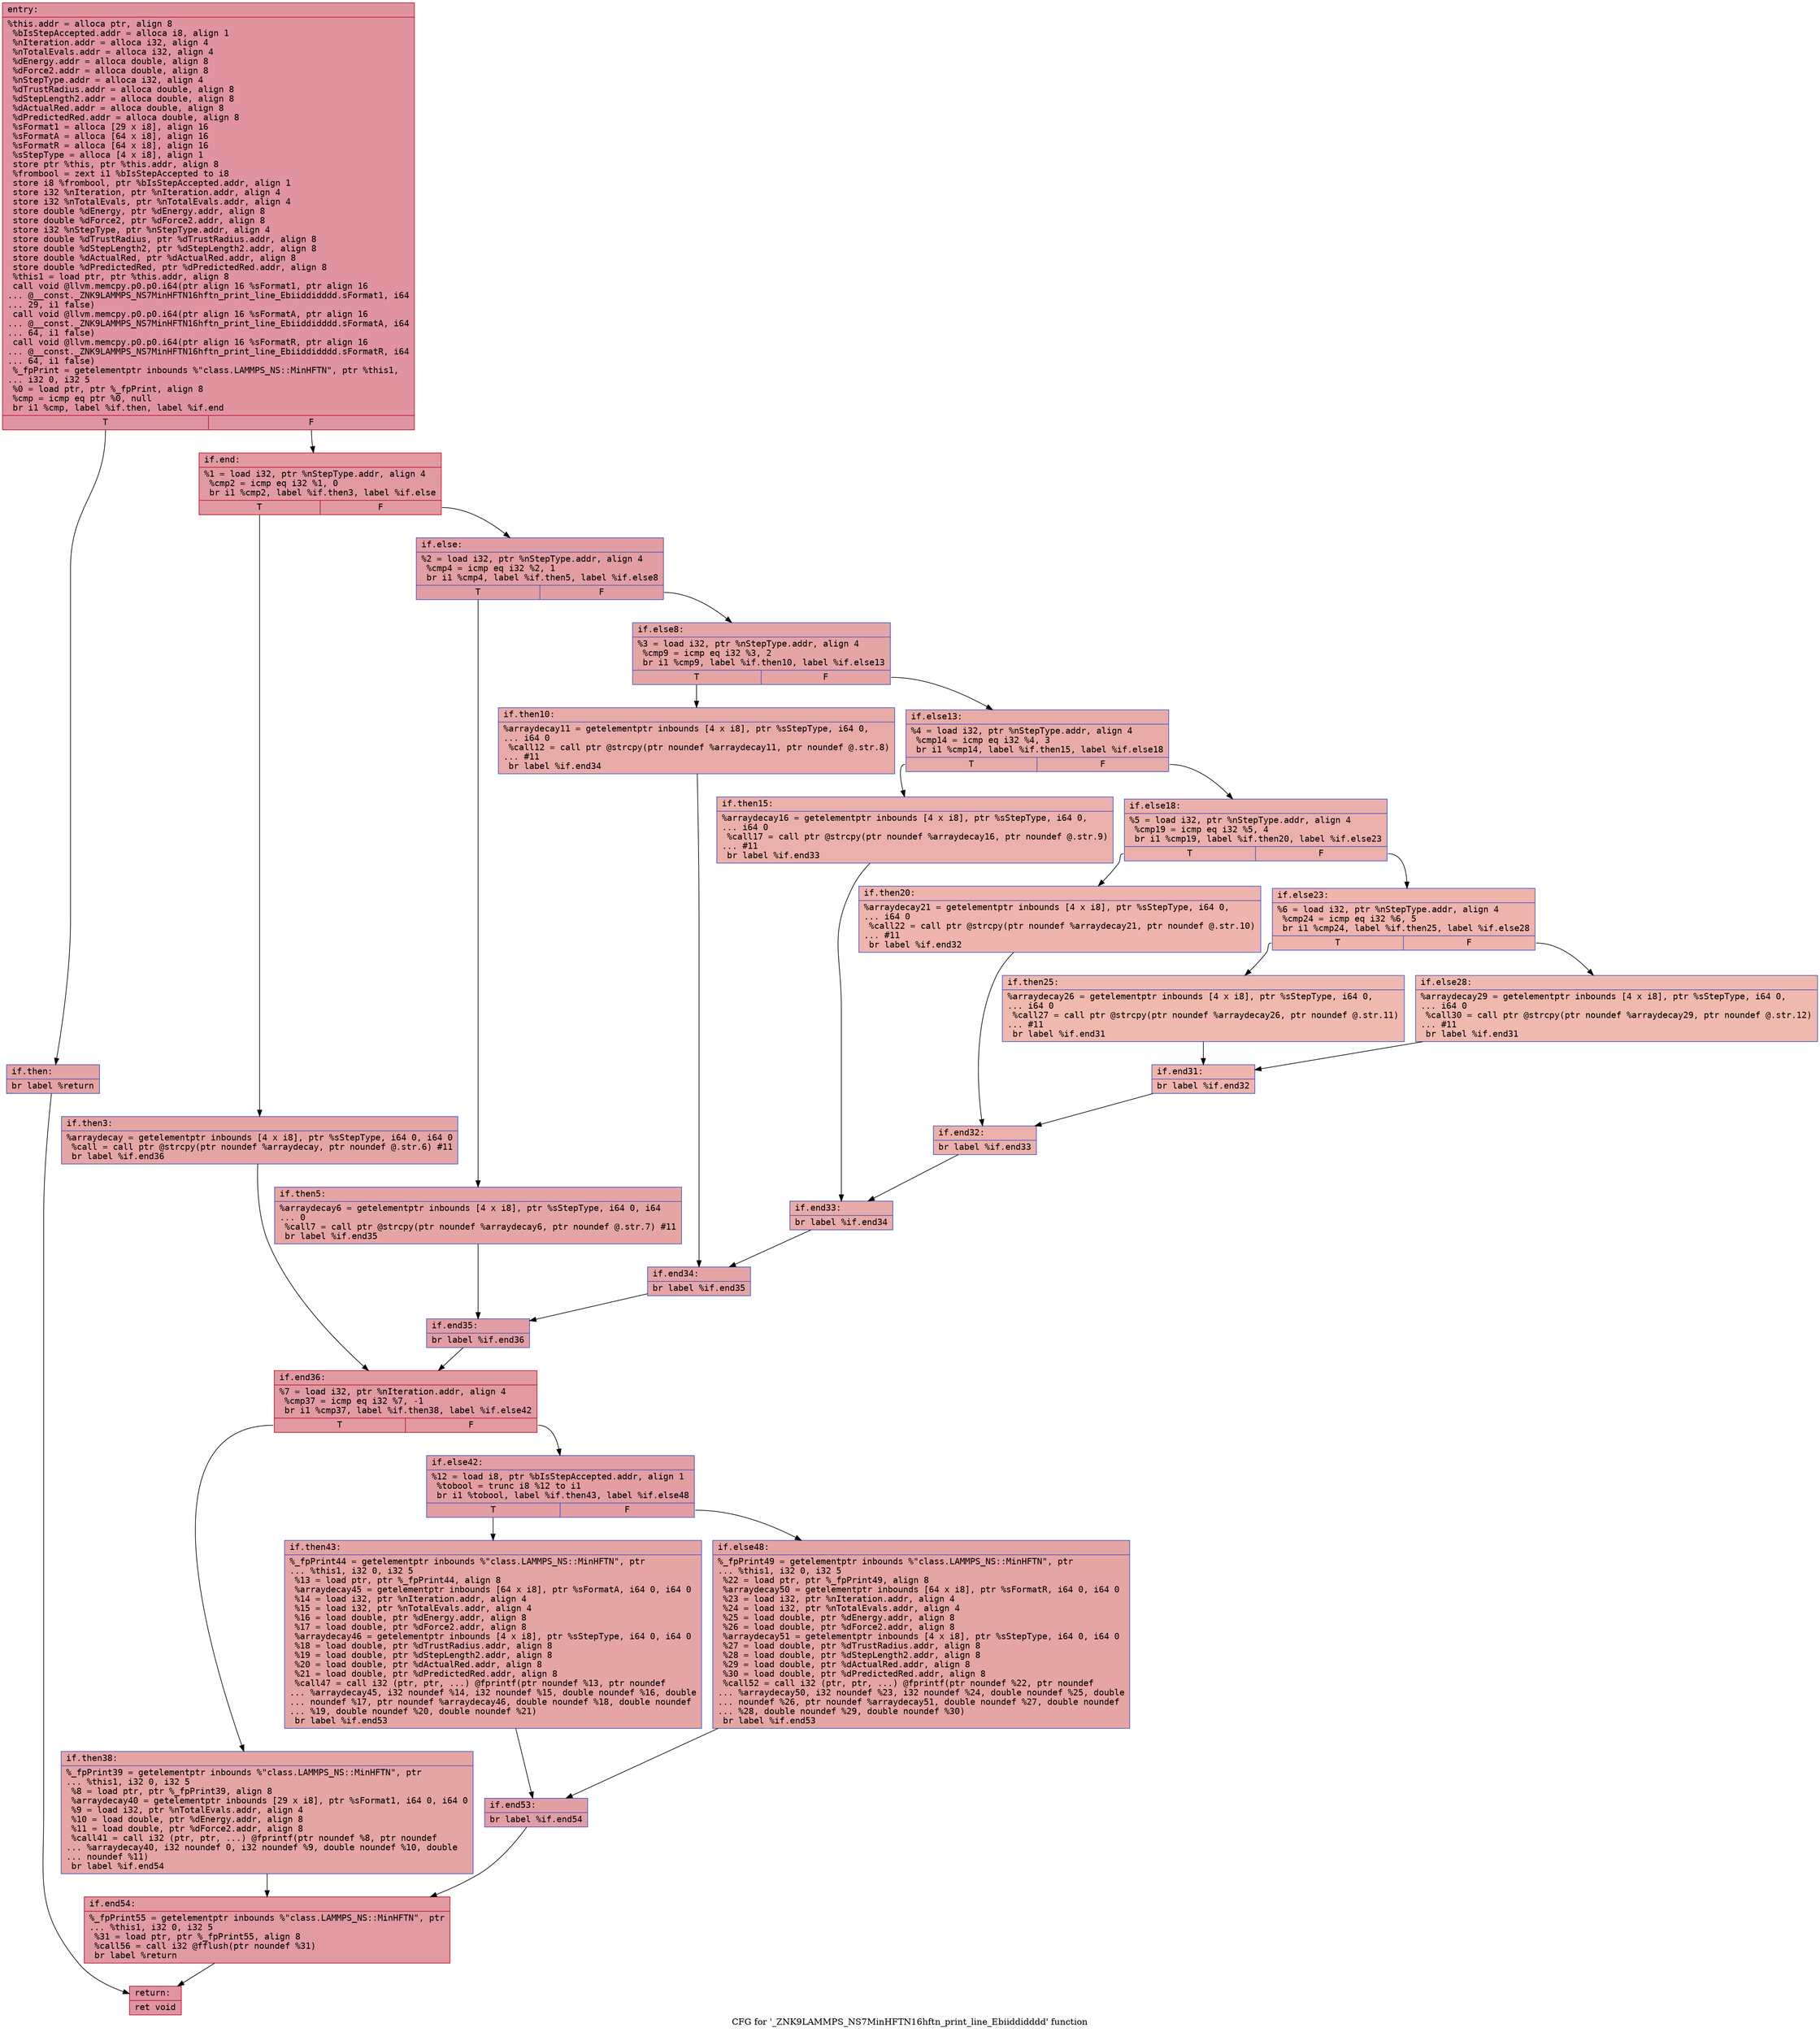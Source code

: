 digraph "CFG for '_ZNK9LAMMPS_NS7MinHFTN16hftn_print_line_Ebiiddidddd' function" {
	label="CFG for '_ZNK9LAMMPS_NS7MinHFTN16hftn_print_line_Ebiiddidddd' function";

	Node0x556e844d9140 [shape=record,color="#b70d28ff", style=filled, fillcolor="#b70d2870" fontname="Courier",label="{entry:\l|  %this.addr = alloca ptr, align 8\l  %bIsStepAccepted.addr = alloca i8, align 1\l  %nIteration.addr = alloca i32, align 4\l  %nTotalEvals.addr = alloca i32, align 4\l  %dEnergy.addr = alloca double, align 8\l  %dForce2.addr = alloca double, align 8\l  %nStepType.addr = alloca i32, align 4\l  %dTrustRadius.addr = alloca double, align 8\l  %dStepLength2.addr = alloca double, align 8\l  %dActualRed.addr = alloca double, align 8\l  %dPredictedRed.addr = alloca double, align 8\l  %sFormat1 = alloca [29 x i8], align 16\l  %sFormatA = alloca [64 x i8], align 16\l  %sFormatR = alloca [64 x i8], align 16\l  %sStepType = alloca [4 x i8], align 1\l  store ptr %this, ptr %this.addr, align 8\l  %frombool = zext i1 %bIsStepAccepted to i8\l  store i8 %frombool, ptr %bIsStepAccepted.addr, align 1\l  store i32 %nIteration, ptr %nIteration.addr, align 4\l  store i32 %nTotalEvals, ptr %nTotalEvals.addr, align 4\l  store double %dEnergy, ptr %dEnergy.addr, align 8\l  store double %dForce2, ptr %dForce2.addr, align 8\l  store i32 %nStepType, ptr %nStepType.addr, align 4\l  store double %dTrustRadius, ptr %dTrustRadius.addr, align 8\l  store double %dStepLength2, ptr %dStepLength2.addr, align 8\l  store double %dActualRed, ptr %dActualRed.addr, align 8\l  store double %dPredictedRed, ptr %dPredictedRed.addr, align 8\l  %this1 = load ptr, ptr %this.addr, align 8\l  call void @llvm.memcpy.p0.p0.i64(ptr align 16 %sFormat1, ptr align 16\l... @__const._ZNK9LAMMPS_NS7MinHFTN16hftn_print_line_Ebiiddidddd.sFormat1, i64\l... 29, i1 false)\l  call void @llvm.memcpy.p0.p0.i64(ptr align 16 %sFormatA, ptr align 16\l... @__const._ZNK9LAMMPS_NS7MinHFTN16hftn_print_line_Ebiiddidddd.sFormatA, i64\l... 64, i1 false)\l  call void @llvm.memcpy.p0.p0.i64(ptr align 16 %sFormatR, ptr align 16\l... @__const._ZNK9LAMMPS_NS7MinHFTN16hftn_print_line_Ebiiddidddd.sFormatR, i64\l... 64, i1 false)\l  %_fpPrint = getelementptr inbounds %\"class.LAMMPS_NS::MinHFTN\", ptr %this1,\l... i32 0, i32 5\l  %0 = load ptr, ptr %_fpPrint, align 8\l  %cmp = icmp eq ptr %0, null\l  br i1 %cmp, label %if.then, label %if.end\l|{<s0>T|<s1>F}}"];
	Node0x556e844d9140:s0 -> Node0x556e844daa50[tooltip="entry -> if.then\nProbability 37.50%" ];
	Node0x556e844d9140:s1 -> Node0x556e844dace0[tooltip="entry -> if.end\nProbability 62.50%" ];
	Node0x556e844daa50 [shape=record,color="#3d50c3ff", style=filled, fillcolor="#c32e3170" fontname="Courier",label="{if.then:\l|  br label %return\l}"];
	Node0x556e844daa50 -> Node0x556e844dae00[tooltip="if.then -> return\nProbability 100.00%" ];
	Node0x556e844dace0 [shape=record,color="#b70d28ff", style=filled, fillcolor="#bb1b2c70" fontname="Courier",label="{if.end:\l|  %1 = load i32, ptr %nStepType.addr, align 4\l  %cmp2 = icmp eq i32 %1, 0\l  br i1 %cmp2, label %if.then3, label %if.else\l|{<s0>T|<s1>F}}"];
	Node0x556e844dace0:s0 -> Node0x556e844daf80[tooltip="if.end -> if.then3\nProbability 37.50%" ];
	Node0x556e844dace0:s1 -> Node0x556e844dafd0[tooltip="if.end -> if.else\nProbability 62.50%" ];
	Node0x556e844daf80 [shape=record,color="#3d50c3ff", style=filled, fillcolor="#c5333470" fontname="Courier",label="{if.then3:\l|  %arraydecay = getelementptr inbounds [4 x i8], ptr %sStepType, i64 0, i64 0\l  %call = call ptr @strcpy(ptr noundef %arraydecay, ptr noundef @.str.6) #11\l  br label %if.end36\l}"];
	Node0x556e844daf80 -> Node0x556e844db3a0[tooltip="if.then3 -> if.end36\nProbability 100.00%" ];
	Node0x556e844dafd0 [shape=record,color="#3d50c3ff", style=filled, fillcolor="#be242e70" fontname="Courier",label="{if.else:\l|  %2 = load i32, ptr %nStepType.addr, align 4\l  %cmp4 = icmp eq i32 %2, 1\l  br i1 %cmp4, label %if.then5, label %if.else8\l|{<s0>T|<s1>F}}"];
	Node0x556e844dafd0:s0 -> Node0x556e844db5a0[tooltip="if.else -> if.then5\nProbability 50.00%" ];
	Node0x556e844dafd0:s1 -> Node0x556e844db620[tooltip="if.else -> if.else8\nProbability 50.00%" ];
	Node0x556e844db5a0 [shape=record,color="#3d50c3ff", style=filled, fillcolor="#c5333470" fontname="Courier",label="{if.then5:\l|  %arraydecay6 = getelementptr inbounds [4 x i8], ptr %sStepType, i64 0, i64\l... 0\l  %call7 = call ptr @strcpy(ptr noundef %arraydecay6, ptr noundef @.str.7) #11\l  br label %if.end35\l}"];
	Node0x556e844db5a0 -> Node0x556e844db9b0[tooltip="if.then5 -> if.end35\nProbability 100.00%" ];
	Node0x556e844db620 [shape=record,color="#3d50c3ff", style=filled, fillcolor="#c5333470" fontname="Courier",label="{if.else8:\l|  %3 = load i32, ptr %nStepType.addr, align 4\l  %cmp9 = icmp eq i32 %3, 2\l  br i1 %cmp9, label %if.then10, label %if.else13\l|{<s0>T|<s1>F}}"];
	Node0x556e844db620:s0 -> Node0x556e844dbbb0[tooltip="if.else8 -> if.then10\nProbability 50.00%" ];
	Node0x556e844db620:s1 -> Node0x556e844dbc30[tooltip="if.else8 -> if.else13\nProbability 50.00%" ];
	Node0x556e844dbbb0 [shape=record,color="#3d50c3ff", style=filled, fillcolor="#cc403a70" fontname="Courier",label="{if.then10:\l|  %arraydecay11 = getelementptr inbounds [4 x i8], ptr %sStepType, i64 0,\l... i64 0\l  %call12 = call ptr @strcpy(ptr noundef %arraydecay11, ptr noundef @.str.8)\l... #11\l  br label %if.end34\l}"];
	Node0x556e844dbbb0 -> Node0x556e844dc2d0[tooltip="if.then10 -> if.end34\nProbability 100.00%" ];
	Node0x556e844dbc30 [shape=record,color="#3d50c3ff", style=filled, fillcolor="#cc403a70" fontname="Courier",label="{if.else13:\l|  %4 = load i32, ptr %nStepType.addr, align 4\l  %cmp14 = icmp eq i32 %4, 3\l  br i1 %cmp14, label %if.then15, label %if.else18\l|{<s0>T|<s1>F}}"];
	Node0x556e844dbc30:s0 -> Node0x556e844dc4d0[tooltip="if.else13 -> if.then15\nProbability 50.00%" ];
	Node0x556e844dbc30:s1 -> Node0x556e844dc550[tooltip="if.else13 -> if.else18\nProbability 50.00%" ];
	Node0x556e844dc4d0 [shape=record,color="#3d50c3ff", style=filled, fillcolor="#d24b4070" fontname="Courier",label="{if.then15:\l|  %arraydecay16 = getelementptr inbounds [4 x i8], ptr %sStepType, i64 0,\l... i64 0\l  %call17 = call ptr @strcpy(ptr noundef %arraydecay16, ptr noundef @.str.9)\l... #11\l  br label %if.end33\l}"];
	Node0x556e844dc4d0 -> Node0x556e844dc940[tooltip="if.then15 -> if.end33\nProbability 100.00%" ];
	Node0x556e844dc550 [shape=record,color="#3d50c3ff", style=filled, fillcolor="#d24b4070" fontname="Courier",label="{if.else18:\l|  %5 = load i32, ptr %nStepType.addr, align 4\l  %cmp19 = icmp eq i32 %5, 4\l  br i1 %cmp19, label %if.then20, label %if.else23\l|{<s0>T|<s1>F}}"];
	Node0x556e844dc550:s0 -> Node0x556e844dcb40[tooltip="if.else18 -> if.then20\nProbability 50.00%" ];
	Node0x556e844dc550:s1 -> Node0x556e844dcbc0[tooltip="if.else18 -> if.else23\nProbability 50.00%" ];
	Node0x556e844dcb40 [shape=record,color="#3d50c3ff", style=filled, fillcolor="#d8564670" fontname="Courier",label="{if.then20:\l|  %arraydecay21 = getelementptr inbounds [4 x i8], ptr %sStepType, i64 0,\l... i64 0\l  %call22 = call ptr @strcpy(ptr noundef %arraydecay21, ptr noundef @.str.10)\l... #11\l  br label %if.end32\l}"];
	Node0x556e844dcb40 -> Node0x556e844dcfb0[tooltip="if.then20 -> if.end32\nProbability 100.00%" ];
	Node0x556e844dcbc0 [shape=record,color="#3d50c3ff", style=filled, fillcolor="#d8564670" fontname="Courier",label="{if.else23:\l|  %6 = load i32, ptr %nStepType.addr, align 4\l  %cmp24 = icmp eq i32 %6, 5\l  br i1 %cmp24, label %if.then25, label %if.else28\l|{<s0>T|<s1>F}}"];
	Node0x556e844dcbc0:s0 -> Node0x556e844dd1b0[tooltip="if.else23 -> if.then25\nProbability 50.00%" ];
	Node0x556e844dcbc0:s1 -> Node0x556e844dd230[tooltip="if.else23 -> if.else28\nProbability 50.00%" ];
	Node0x556e844dd1b0 [shape=record,color="#3d50c3ff", style=filled, fillcolor="#de614d70" fontname="Courier",label="{if.then25:\l|  %arraydecay26 = getelementptr inbounds [4 x i8], ptr %sStepType, i64 0,\l... i64 0\l  %call27 = call ptr @strcpy(ptr noundef %arraydecay26, ptr noundef @.str.11)\l... #11\l  br label %if.end31\l}"];
	Node0x556e844dd1b0 -> Node0x556e844dd620[tooltip="if.then25 -> if.end31\nProbability 100.00%" ];
	Node0x556e844dd230 [shape=record,color="#3d50c3ff", style=filled, fillcolor="#de614d70" fontname="Courier",label="{if.else28:\l|  %arraydecay29 = getelementptr inbounds [4 x i8], ptr %sStepType, i64 0,\l... i64 0\l  %call30 = call ptr @strcpy(ptr noundef %arraydecay29, ptr noundef @.str.12)\l... #11\l  br label %if.end31\l}"];
	Node0x556e844dd230 -> Node0x556e844dd620[tooltip="if.else28 -> if.end31\nProbability 100.00%" ];
	Node0x556e844dd620 [shape=record,color="#3d50c3ff", style=filled, fillcolor="#d8564670" fontname="Courier",label="{if.end31:\l|  br label %if.end32\l}"];
	Node0x556e844dd620 -> Node0x556e844dcfb0[tooltip="if.end31 -> if.end32\nProbability 100.00%" ];
	Node0x556e844dcfb0 [shape=record,color="#3d50c3ff", style=filled, fillcolor="#d24b4070" fontname="Courier",label="{if.end32:\l|  br label %if.end33\l}"];
	Node0x556e844dcfb0 -> Node0x556e844dc940[tooltip="if.end32 -> if.end33\nProbability 100.00%" ];
	Node0x556e844dc940 [shape=record,color="#3d50c3ff", style=filled, fillcolor="#cc403a70" fontname="Courier",label="{if.end33:\l|  br label %if.end34\l}"];
	Node0x556e844dc940 -> Node0x556e844dc2d0[tooltip="if.end33 -> if.end34\nProbability 100.00%" ];
	Node0x556e844dc2d0 [shape=record,color="#3d50c3ff", style=filled, fillcolor="#c5333470" fontname="Courier",label="{if.end34:\l|  br label %if.end35\l}"];
	Node0x556e844dc2d0 -> Node0x556e844db9b0[tooltip="if.end34 -> if.end35\nProbability 100.00%" ];
	Node0x556e844db9b0 [shape=record,color="#3d50c3ff", style=filled, fillcolor="#be242e70" fontname="Courier",label="{if.end35:\l|  br label %if.end36\l}"];
	Node0x556e844db9b0 -> Node0x556e844db3a0[tooltip="if.end35 -> if.end36\nProbability 100.00%" ];
	Node0x556e844db3a0 [shape=record,color="#b70d28ff", style=filled, fillcolor="#bb1b2c70" fontname="Courier",label="{if.end36:\l|  %7 = load i32, ptr %nIteration.addr, align 4\l  %cmp37 = icmp eq i32 %7, -1\l  br i1 %cmp37, label %if.then38, label %if.else42\l|{<s0>T|<s1>F}}"];
	Node0x556e844db3a0:s0 -> Node0x556e844ddd30[tooltip="if.end36 -> if.then38\nProbability 37.50%" ];
	Node0x556e844db3a0:s1 -> Node0x556e844ddd80[tooltip="if.end36 -> if.else42\nProbability 62.50%" ];
	Node0x556e844ddd30 [shape=record,color="#3d50c3ff", style=filled, fillcolor="#c5333470" fontname="Courier",label="{if.then38:\l|  %_fpPrint39 = getelementptr inbounds %\"class.LAMMPS_NS::MinHFTN\", ptr\l... %this1, i32 0, i32 5\l  %8 = load ptr, ptr %_fpPrint39, align 8\l  %arraydecay40 = getelementptr inbounds [29 x i8], ptr %sFormat1, i64 0, i64 0\l  %9 = load i32, ptr %nTotalEvals.addr, align 4\l  %10 = load double, ptr %dEnergy.addr, align 8\l  %11 = load double, ptr %dForce2.addr, align 8\l  %call41 = call i32 (ptr, ptr, ...) @fprintf(ptr noundef %8, ptr noundef\l... %arraydecay40, i32 noundef 0, i32 noundef %9, double noundef %10, double\l... noundef %11)\l  br label %if.end54\l}"];
	Node0x556e844ddd30 -> Node0x556e844de4a0[tooltip="if.then38 -> if.end54\nProbability 100.00%" ];
	Node0x556e844ddd80 [shape=record,color="#3d50c3ff", style=filled, fillcolor="#be242e70" fontname="Courier",label="{if.else42:\l|  %12 = load i8, ptr %bIsStepAccepted.addr, align 1\l  %tobool = trunc i8 %12 to i1\l  br i1 %tobool, label %if.then43, label %if.else48\l|{<s0>T|<s1>F}}"];
	Node0x556e844ddd80:s0 -> Node0x556e844de6a0[tooltip="if.else42 -> if.then43\nProbability 50.00%" ];
	Node0x556e844ddd80:s1 -> Node0x556e844de6f0[tooltip="if.else42 -> if.else48\nProbability 50.00%" ];
	Node0x556e844de6a0 [shape=record,color="#3d50c3ff", style=filled, fillcolor="#c5333470" fontname="Courier",label="{if.then43:\l|  %_fpPrint44 = getelementptr inbounds %\"class.LAMMPS_NS::MinHFTN\", ptr\l... %this1, i32 0, i32 5\l  %13 = load ptr, ptr %_fpPrint44, align 8\l  %arraydecay45 = getelementptr inbounds [64 x i8], ptr %sFormatA, i64 0, i64 0\l  %14 = load i32, ptr %nIteration.addr, align 4\l  %15 = load i32, ptr %nTotalEvals.addr, align 4\l  %16 = load double, ptr %dEnergy.addr, align 8\l  %17 = load double, ptr %dForce2.addr, align 8\l  %arraydecay46 = getelementptr inbounds [4 x i8], ptr %sStepType, i64 0, i64 0\l  %18 = load double, ptr %dTrustRadius.addr, align 8\l  %19 = load double, ptr %dStepLength2.addr, align 8\l  %20 = load double, ptr %dActualRed.addr, align 8\l  %21 = load double, ptr %dPredictedRed.addr, align 8\l  %call47 = call i32 (ptr, ptr, ...) @fprintf(ptr noundef %13, ptr noundef\l... %arraydecay45, i32 noundef %14, i32 noundef %15, double noundef %16, double\l... noundef %17, ptr noundef %arraydecay46, double noundef %18, double noundef\l... %19, double noundef %20, double noundef %21)\l  br label %if.end53\l}"];
	Node0x556e844de6a0 -> Node0x556e844e03b0[tooltip="if.then43 -> if.end53\nProbability 100.00%" ];
	Node0x556e844de6f0 [shape=record,color="#3d50c3ff", style=filled, fillcolor="#c5333470" fontname="Courier",label="{if.else48:\l|  %_fpPrint49 = getelementptr inbounds %\"class.LAMMPS_NS::MinHFTN\", ptr\l... %this1, i32 0, i32 5\l  %22 = load ptr, ptr %_fpPrint49, align 8\l  %arraydecay50 = getelementptr inbounds [64 x i8], ptr %sFormatR, i64 0, i64 0\l  %23 = load i32, ptr %nIteration.addr, align 4\l  %24 = load i32, ptr %nTotalEvals.addr, align 4\l  %25 = load double, ptr %dEnergy.addr, align 8\l  %26 = load double, ptr %dForce2.addr, align 8\l  %arraydecay51 = getelementptr inbounds [4 x i8], ptr %sStepType, i64 0, i64 0\l  %27 = load double, ptr %dTrustRadius.addr, align 8\l  %28 = load double, ptr %dStepLength2.addr, align 8\l  %29 = load double, ptr %dActualRed.addr, align 8\l  %30 = load double, ptr %dPredictedRed.addr, align 8\l  %call52 = call i32 (ptr, ptr, ...) @fprintf(ptr noundef %22, ptr noundef\l... %arraydecay50, i32 noundef %23, i32 noundef %24, double noundef %25, double\l... noundef %26, ptr noundef %arraydecay51, double noundef %27, double noundef\l... %28, double noundef %29, double noundef %30)\l  br label %if.end53\l}"];
	Node0x556e844de6f0 -> Node0x556e844e03b0[tooltip="if.else48 -> if.end53\nProbability 100.00%" ];
	Node0x556e844e03b0 [shape=record,color="#3d50c3ff", style=filled, fillcolor="#be242e70" fontname="Courier",label="{if.end53:\l|  br label %if.end54\l}"];
	Node0x556e844e03b0 -> Node0x556e844de4a0[tooltip="if.end53 -> if.end54\nProbability 100.00%" ];
	Node0x556e844de4a0 [shape=record,color="#b70d28ff", style=filled, fillcolor="#bb1b2c70" fontname="Courier",label="{if.end54:\l|  %_fpPrint55 = getelementptr inbounds %\"class.LAMMPS_NS::MinHFTN\", ptr\l... %this1, i32 0, i32 5\l  %31 = load ptr, ptr %_fpPrint55, align 8\l  %call56 = call i32 @fflush(ptr noundef %31)\l  br label %return\l}"];
	Node0x556e844de4a0 -> Node0x556e844dae00[tooltip="if.end54 -> return\nProbability 100.00%" ];
	Node0x556e844dae00 [shape=record,color="#b70d28ff", style=filled, fillcolor="#b70d2870" fontname="Courier",label="{return:\l|  ret void\l}"];
}
